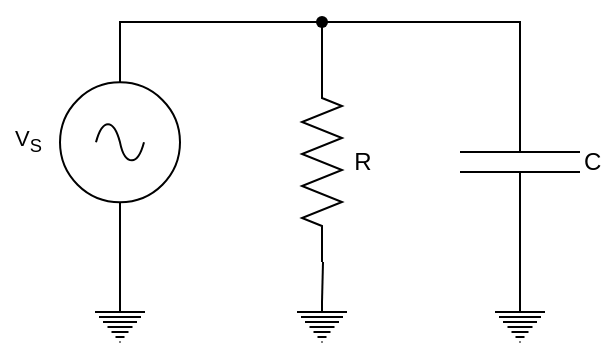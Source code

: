 <mxfile version="28.2.7">
  <diagram name="Page 1" id="Page-1">
    <mxGraphModel dx="648" dy="364" grid="1" gridSize="10" guides="1" tooltips="1" connect="1" arrows="1" fold="1" page="1" pageScale="1" pageWidth="827" pageHeight="1169" math="0" shadow="0">
      <root>
        <mxCell id="0" />
        <mxCell id="1" parent="0" />
        <mxCell id="HBSHgQhqKeIp3Q3yjy7K-36" value="&lt;div align=&quot;right&quot;&gt;V&lt;sub&gt;S&lt;/sub&gt;&lt;/div&gt;" style="text;html=1;whiteSpace=wrap;strokeColor=none;fillColor=none;align=right;verticalAlign=middle;rounded=0;fontFamily=Helvetica;fontSize=11;fontColor=default;labelBackgroundColor=default;convertToSvg=1;" vertex="1" parent="1">
          <mxGeometry x="60" y="225.18" width="23" height="30" as="geometry" />
        </mxCell>
        <mxCell id="HBSHgQhqKeIp3Q3yjy7K-60" style="edgeStyle=orthogonalEdgeStyle;shape=connector;rounded=0;orthogonalLoop=1;jettySize=auto;html=1;exitX=0.5;exitY=0;exitDx=0;exitDy=0;exitPerimeter=0;strokeColor=default;align=center;verticalAlign=middle;fontFamily=Helvetica;fontSize=11;fontColor=default;labelBackgroundColor=default;endArrow=none;endFill=0;" edge="1" parent="1" source="HBSHgQhqKeIp3Q3yjy7K-43" target="HBSHgQhqKeIp3Q3yjy7K-58">
          <mxGeometry relative="1" as="geometry">
            <Array as="points">
              <mxPoint x="120" y="180" />
            </Array>
          </mxGeometry>
        </mxCell>
        <mxCell id="HBSHgQhqKeIp3Q3yjy7K-43" value="" style="pointerEvents=1;verticalLabelPosition=bottom;shadow=0;dashed=0;align=center;html=1;verticalAlign=top;shape=mxgraph.electrical.signal_sources.source;aspect=fixed;points=[[0.5,0,0],[1,0.5,0],[0.5,1,0],[0,0.5,0]];elSignalType=ac;convertToSvg=1;" vertex="1" parent="1">
          <mxGeometry x="90" y="210.18" width="60" height="60" as="geometry" />
        </mxCell>
        <mxCell id="HBSHgQhqKeIp3Q3yjy7K-44" value="R" style="pointerEvents=1;verticalLabelPosition=bottom;shadow=0;dashed=0;align=center;html=1;verticalAlign=middle;shape=mxgraph.electrical.resistors.resistor_2;convertToSvg=1;rotation=90;horizontal=0;" vertex="1" parent="1">
          <mxGeometry x="171" y="240" width="100" height="20" as="geometry" />
        </mxCell>
        <mxCell id="HBSHgQhqKeIp3Q3yjy7K-59" value="" style="edgeStyle=orthogonalEdgeStyle;rounded=0;orthogonalLoop=1;jettySize=auto;html=1;endArrow=none;endFill=0;" edge="1" parent="1" source="HBSHgQhqKeIp3Q3yjy7K-45" target="HBSHgQhqKeIp3Q3yjy7K-58">
          <mxGeometry relative="1" as="geometry">
            <Array as="points">
              <mxPoint x="320" y="180" />
            </Array>
          </mxGeometry>
        </mxCell>
        <mxCell id="HBSHgQhqKeIp3Q3yjy7K-45" value="C" style="pointerEvents=1;verticalLabelPosition=bottom;shadow=0;dashed=0;align=left;html=1;verticalAlign=middle;shape=mxgraph.electrical.capacitors.capacitor_1;rotation=90;horizontal=0;convertToSvg=1;" vertex="1" parent="1">
          <mxGeometry x="270" y="220" width="100" height="60" as="geometry" />
        </mxCell>
        <mxCell id="HBSHgQhqKeIp3Q3yjy7K-62" value="" style="edgeStyle=orthogonalEdgeStyle;shape=connector;rounded=0;orthogonalLoop=1;jettySize=auto;html=1;strokeColor=default;align=center;verticalAlign=middle;fontFamily=Helvetica;fontSize=11;fontColor=default;labelBackgroundColor=default;endArrow=none;endFill=0;" edge="1" parent="1" target="HBSHgQhqKeIp3Q3yjy7K-44">
          <mxGeometry relative="1" as="geometry">
            <mxPoint x="221" y="320" as="sourcePoint" />
          </mxGeometry>
        </mxCell>
        <mxCell id="HBSHgQhqKeIp3Q3yjy7K-63" value="" style="edgeStyle=orthogonalEdgeStyle;shape=connector;rounded=0;orthogonalLoop=1;jettySize=auto;html=1;strokeColor=default;align=center;verticalAlign=middle;fontFamily=Helvetica;fontSize=11;fontColor=default;labelBackgroundColor=default;endArrow=none;endFill=0;" edge="1" parent="1" source="HBSHgQhqKeIp3Q3yjy7K-58" target="HBSHgQhqKeIp3Q3yjy7K-44">
          <mxGeometry relative="1" as="geometry" />
        </mxCell>
        <mxCell id="HBSHgQhqKeIp3Q3yjy7K-58" value="" style="shape=waypoint;sketch=0;size=6;pointerEvents=1;points=[];fillColor=default;resizable=0;rotatable=0;perimeter=centerPerimeter;snapToPoint=1;align=left;shadow=0;dashed=0;horizontal=0;" vertex="1" parent="1">
          <mxGeometry x="211" y="170" width="20" height="20" as="geometry" />
        </mxCell>
        <mxCell id="HBSHgQhqKeIp3Q3yjy7K-64" value="" style="pointerEvents=1;verticalLabelPosition=bottom;shadow=0;dashed=0;align=center;html=1;verticalAlign=top;shape=mxgraph.electrical.signal_sources.protective_earth;fontFamily=Helvetica;fontSize=11;fontColor=default;labelBackgroundColor=default;" vertex="1" parent="1">
          <mxGeometry x="208.5" y="320" width="25" height="20" as="geometry" />
        </mxCell>
        <mxCell id="HBSHgQhqKeIp3Q3yjy7K-65" value="" style="pointerEvents=1;verticalLabelPosition=bottom;shadow=0;dashed=0;align=center;html=1;verticalAlign=top;shape=mxgraph.electrical.signal_sources.protective_earth;fontFamily=Helvetica;fontSize=11;fontColor=default;labelBackgroundColor=default;" vertex="1" parent="1">
          <mxGeometry x="307.5" y="320" width="25" height="20" as="geometry" />
        </mxCell>
        <mxCell id="HBSHgQhqKeIp3Q3yjy7K-66" value="" style="pointerEvents=1;verticalLabelPosition=bottom;shadow=0;dashed=0;align=center;html=1;verticalAlign=top;shape=mxgraph.electrical.signal_sources.protective_earth;fontFamily=Helvetica;fontSize=11;fontColor=default;labelBackgroundColor=default;" vertex="1" parent="1">
          <mxGeometry x="107.5" y="320" width="25" height="20" as="geometry" />
        </mxCell>
        <mxCell id="HBSHgQhqKeIp3Q3yjy7K-67" style="edgeStyle=orthogonalEdgeStyle;shape=connector;rounded=0;orthogonalLoop=1;jettySize=auto;html=1;exitX=0.5;exitY=1;exitDx=0;exitDy=0;exitPerimeter=0;entryX=0.5;entryY=0;entryDx=0;entryDy=0;entryPerimeter=0;strokeColor=default;align=center;verticalAlign=middle;fontFamily=Helvetica;fontSize=11;fontColor=default;labelBackgroundColor=default;endArrow=none;endFill=0;" edge="1" parent="1" source="HBSHgQhqKeIp3Q3yjy7K-43" target="HBSHgQhqKeIp3Q3yjy7K-66">
          <mxGeometry relative="1" as="geometry" />
        </mxCell>
        <mxCell id="HBSHgQhqKeIp3Q3yjy7K-68" style="edgeStyle=orthogonalEdgeStyle;shape=connector;rounded=0;orthogonalLoop=1;jettySize=auto;html=1;exitX=1;exitY=0.5;exitDx=0;exitDy=0;exitPerimeter=0;entryX=0.5;entryY=0;entryDx=0;entryDy=0;entryPerimeter=0;strokeColor=default;align=center;verticalAlign=middle;fontFamily=Helvetica;fontSize=11;fontColor=default;labelBackgroundColor=default;endArrow=none;endFill=0;" edge="1" parent="1" source="HBSHgQhqKeIp3Q3yjy7K-45" target="HBSHgQhqKeIp3Q3yjy7K-65">
          <mxGeometry relative="1" as="geometry" />
        </mxCell>
      </root>
    </mxGraphModel>
  </diagram>
</mxfile>
